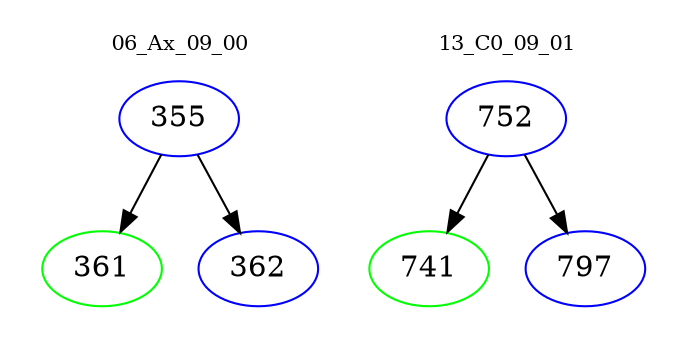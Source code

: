 digraph{
subgraph cluster_0 {
color = white
label = "06_Ax_09_00";
fontsize=10;
T0_355 [label="355", color="blue"]
T0_355 -> T0_361 [color="black"]
T0_361 [label="361", color="green"]
T0_355 -> T0_362 [color="black"]
T0_362 [label="362", color="blue"]
}
subgraph cluster_1 {
color = white
label = "13_C0_09_01";
fontsize=10;
T1_752 [label="752", color="blue"]
T1_752 -> T1_741 [color="black"]
T1_741 [label="741", color="green"]
T1_752 -> T1_797 [color="black"]
T1_797 [label="797", color="blue"]
}
}

